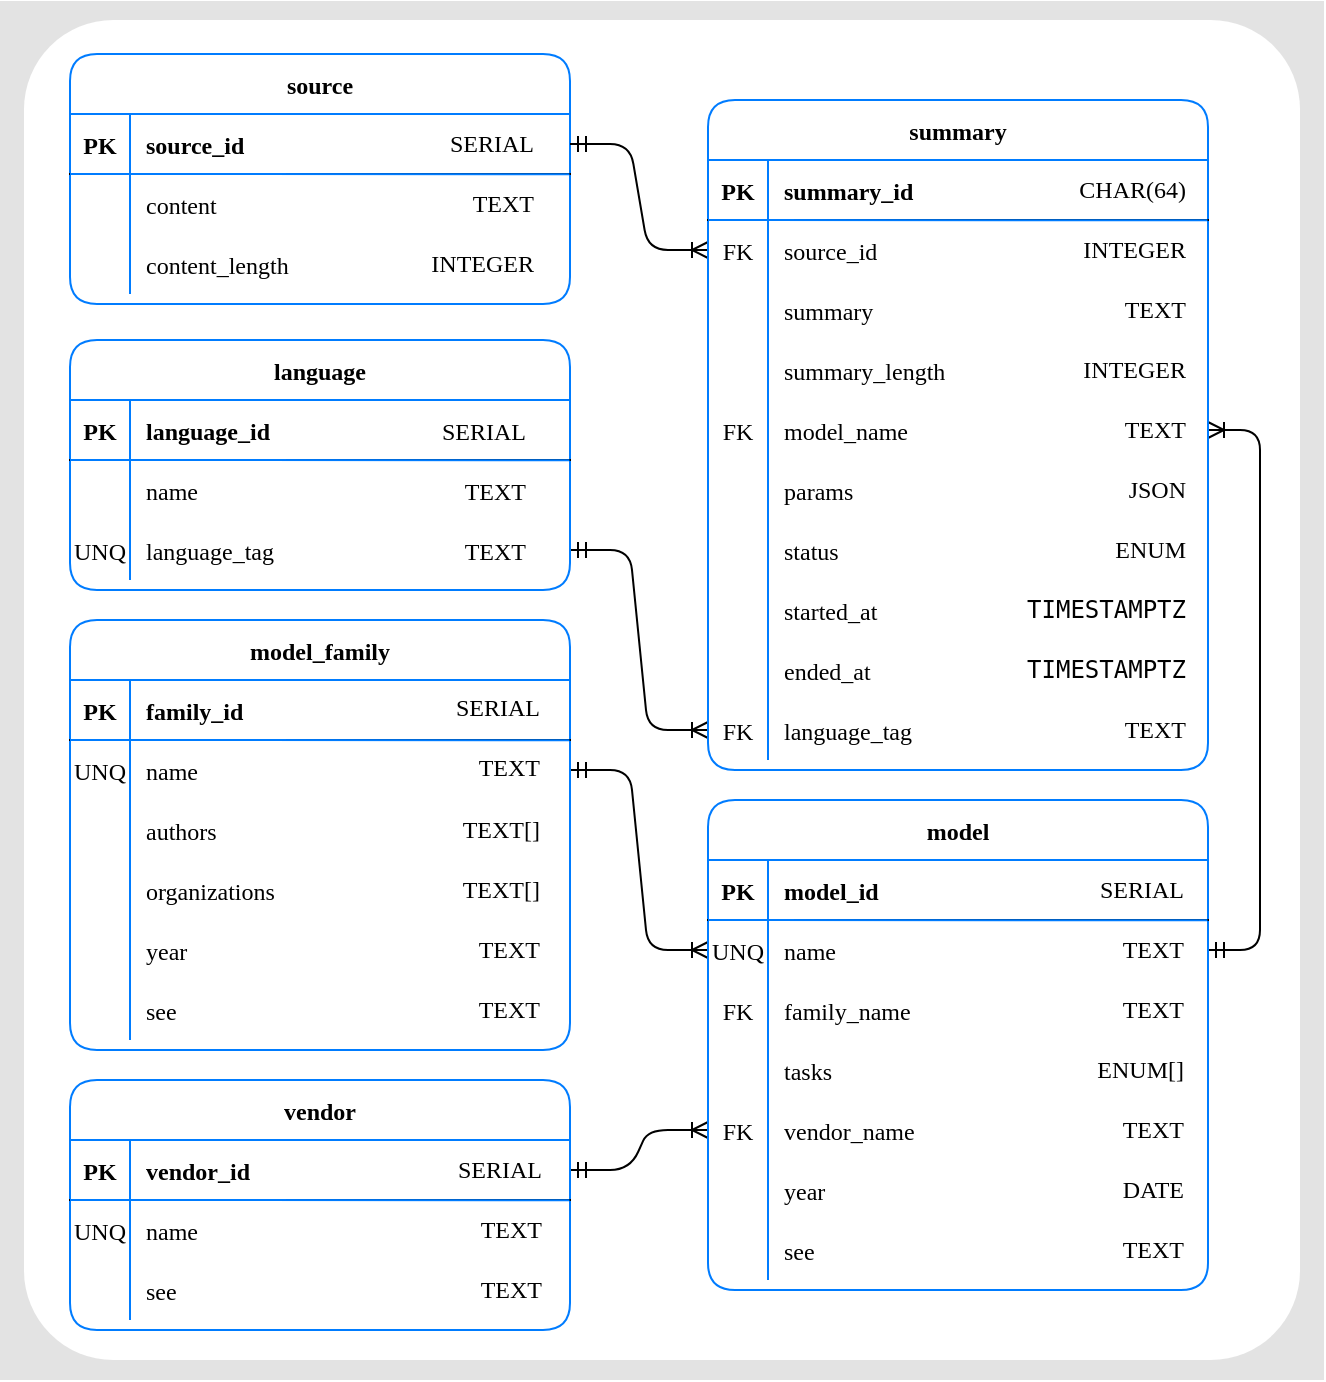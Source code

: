<mxfile version="14.3.0" type="device"><diagram id="sSG93D7uto76OwaaMZWj" name="Page-1"><mxGraphModel dx="2335" dy="807" grid="1" gridSize="10" guides="1" tooltips="1" connect="1" arrows="1" fold="1" page="1" pageScale="1" pageWidth="850" pageHeight="1100" math="0" shadow="0"><root><mxCell id="0"/><mxCell id="1" parent="0"/><mxCell id="pNtqYBr856-5O-cQKLpm-1" value="" style="rounded=0;whiteSpace=wrap;html=1;fontFamily=Ubuntu;fontSource=https%3A%2F%2Ffonts.googleapis.com%2Fcss%3Ffamily%3DUbuntu;fontSize=8;align=left;arcSize=0;strokeColor=none;labelBorderColor=none;shadow=0;fillColor=#E3E3E3;" vertex="1" parent="1"><mxGeometry x="-60" y="110.5" width="662" height="689.5" as="geometry"/></mxCell><mxCell id="pNtqYBr856-5O-cQKLpm-161" value="" style="rounded=1;whiteSpace=wrap;html=1;strokeColor=none;arcSize=7;" vertex="1" parent="1"><mxGeometry x="-48" y="120" width="638" height="670" as="geometry"/></mxCell><mxCell id="pNtqYBr856-5O-cQKLpm-3" value="" style="edgeStyle=entityRelationEdgeStyle;fontSize=12;html=1;endArrow=ERoneToMany;startArrow=ERmandOne;entryX=0;entryY=0.5;entryDx=0;entryDy=0;exitX=1;exitY=0.5;exitDx=0;exitDy=0;" edge="1" parent="1" source="pNtqYBr856-5O-cQKLpm-94" target="pNtqYBr856-5O-cQKLpm-62"><mxGeometry width="100" height="100" relative="1" as="geometry"><mxPoint x="890" y="184" as="sourcePoint"/><mxPoint x="916" y="279" as="targetPoint"/></mxGeometry></mxCell><mxCell id="pNtqYBr856-5O-cQKLpm-4" value="" style="edgeStyle=entityRelationEdgeStyle;fontSize=12;html=1;endArrow=ERoneToMany;startArrow=ERmandOne;exitX=1;exitY=0.5;exitDx=0;exitDy=0;entryX=0;entryY=0.5;entryDx=0;entryDy=0;" edge="1" parent="1" source="pNtqYBr856-5O-cQKLpm-42" target="pNtqYBr856-5O-cQKLpm-71"><mxGeometry width="100" height="100" relative="1" as="geometry"><mxPoint x="895" y="369" as="sourcePoint"/><mxPoint x="906" y="335" as="targetPoint"/></mxGeometry></mxCell><mxCell id="pNtqYBr856-5O-cQKLpm-5" value="" style="edgeStyle=orthogonalEdgeStyle;fontSize=12;html=1;endArrow=ERoneToMany;startArrow=ERmandOne;exitX=1;exitY=0.5;exitDx=0;exitDy=0;entryX=1;entryY=0.5;entryDx=0;entryDy=0;" edge="1" parent="1" source="pNtqYBr856-5O-cQKLpm-62" target="pNtqYBr856-5O-cQKLpm-131"><mxGeometry width="100" height="100" relative="1" as="geometry"><mxPoint x="566" y="219" as="sourcePoint"/><mxPoint x="660" y="310" as="targetPoint"/><Array as="points"><mxPoint x="570" y="585"/><mxPoint x="570" y="325"/></Array></mxGeometry></mxCell><mxCell id="pNtqYBr856-5O-cQKLpm-6" value="" style="edgeStyle=entityRelationEdgeStyle;fontSize=12;html=1;endArrow=ERoneToMany;startArrow=ERmandOne;exitX=1;exitY=0.5;exitDx=0;exitDy=0;entryX=0;entryY=0.5;entryDx=0;entryDy=0;" edge="1" parent="1" source="pNtqYBr856-5O-cQKLpm-32" target="pNtqYBr856-5O-cQKLpm-146"><mxGeometry width="100" height="100" relative="1" as="geometry"><mxPoint x="246" y="379" as="sourcePoint"/><mxPoint x="190" y="450" as="targetPoint"/></mxGeometry></mxCell><mxCell id="pNtqYBr856-5O-cQKLpm-8" value="source" style="shape=table;startSize=30;container=1;collapsible=1;childLayout=tableLayout;fixedRows=1;rowLines=0;fontStyle=1;align=center;resizeLast=1;fontFamily=Ubuntu;fontSource=https%3A%2F%2Ffonts.googleapis.com%2Fcss%3Ffamily%3DUbuntu;rounded=1;strokeColor=#007CFF;" vertex="1" parent="1"><mxGeometry x="-25" y="137" width="250" height="125" as="geometry"/></mxCell><mxCell id="pNtqYBr856-5O-cQKLpm-9" value="" style="shape=partialRectangle;collapsible=0;dropTarget=0;pointerEvents=0;fillColor=none;points=[[0,0.5],[1,0.5]];portConstraint=eastwest;top=0;left=0;right=0;bottom=1;fontFamily=Ubuntu;fontSource=https%3A%2F%2Ffonts.googleapis.com%2Fcss%3Ffamily%3DUbuntu;" vertex="1" parent="pNtqYBr856-5O-cQKLpm-8"><mxGeometry y="30" width="250" height="30" as="geometry"/></mxCell><mxCell id="pNtqYBr856-5O-cQKLpm-10" value="PK" style="shape=partialRectangle;overflow=hidden;connectable=0;fillColor=none;top=0;left=0;bottom=0;right=0;fontStyle=1;fontFamily=Ubuntu;fontSource=https%3A%2F%2Ffonts.googleapis.com%2Fcss%3Ffamily%3DUbuntu;" vertex="1" parent="pNtqYBr856-5O-cQKLpm-9"><mxGeometry width="30" height="30" as="geometry"/></mxCell><mxCell id="pNtqYBr856-5O-cQKLpm-11" value="source_id " style="shape=partialRectangle;overflow=hidden;connectable=0;fillColor=none;top=0;left=0;bottom=0;right=0;align=left;spacingLeft=6;fontStyle=1;fontFamily=Ubuntu;fontSource=https%3A%2F%2Ffonts.googleapis.com%2Fcss%3Ffamily%3DUbuntu;" vertex="1" parent="pNtqYBr856-5O-cQKLpm-9"><mxGeometry x="30" width="220" height="30" as="geometry"/></mxCell><mxCell id="pNtqYBr856-5O-cQKLpm-12" value="" style="shape=partialRectangle;collapsible=0;dropTarget=0;pointerEvents=0;fillColor=none;points=[[0,0.5],[1,0.5]];portConstraint=eastwest;top=0;left=0;right=0;bottom=0;fontFamily=Ubuntu;fontSource=https%3A%2F%2Ffonts.googleapis.com%2Fcss%3Ffamily%3DUbuntu;" vertex="1" parent="pNtqYBr856-5O-cQKLpm-8"><mxGeometry y="60" width="250" height="30" as="geometry"/></mxCell><mxCell id="pNtqYBr856-5O-cQKLpm-13" value="" style="shape=partialRectangle;overflow=hidden;connectable=0;fillColor=none;top=0;left=0;bottom=0;right=0;fontFamily=Ubuntu;fontSource=https%3A%2F%2Ffonts.googleapis.com%2Fcss%3Ffamily%3DUbuntu;" vertex="1" parent="pNtqYBr856-5O-cQKLpm-12"><mxGeometry width="30" height="30" as="geometry"/></mxCell><mxCell id="pNtqYBr856-5O-cQKLpm-14" value="content" style="shape=partialRectangle;overflow=hidden;connectable=0;fillColor=none;top=0;left=0;bottom=0;right=0;align=left;spacingLeft=6;fontFamily=Ubuntu;fontSource=https%3A%2F%2Ffonts.googleapis.com%2Fcss%3Ffamily%3DUbuntu;" vertex="1" parent="pNtqYBr856-5O-cQKLpm-12"><mxGeometry x="30" width="220" height="30" as="geometry"/></mxCell><mxCell id="pNtqYBr856-5O-cQKLpm-15" value="" style="shape=partialRectangle;collapsible=0;dropTarget=0;pointerEvents=0;fillColor=none;points=[[0,0.5],[1,0.5]];portConstraint=eastwest;top=0;left=0;right=0;bottom=0;fontFamily=Ubuntu;fontSource=https%3A%2F%2Ffonts.googleapis.com%2Fcss%3Ffamily%3DUbuntu;" vertex="1" parent="pNtqYBr856-5O-cQKLpm-8"><mxGeometry y="90" width="250" height="30" as="geometry"/></mxCell><mxCell id="pNtqYBr856-5O-cQKLpm-16" value="" style="shape=partialRectangle;overflow=hidden;connectable=0;fillColor=none;top=0;left=0;bottom=0;right=0;fontFamily=Ubuntu;fontSource=https%3A%2F%2Ffonts.googleapis.com%2Fcss%3Ffamily%3DUbuntu;" vertex="1" parent="pNtqYBr856-5O-cQKLpm-15"><mxGeometry width="30" height="30" as="geometry"/></mxCell><mxCell id="pNtqYBr856-5O-cQKLpm-17" value="content_length" style="shape=partialRectangle;overflow=hidden;connectable=0;fillColor=none;top=0;left=0;bottom=0;right=0;align=left;spacingLeft=6;fontFamily=Ubuntu;fontSource=https%3A%2F%2Ffonts.googleapis.com%2Fcss%3Ffamily%3DUbuntu;" vertex="1" parent="pNtqYBr856-5O-cQKLpm-15"><mxGeometry x="30" width="220" height="30" as="geometry"/></mxCell><mxCell id="pNtqYBr856-5O-cQKLpm-18" value="" style="edgeStyle=entityRelationEdgeStyle;fontSize=12;html=1;endArrow=ERoneToMany;startArrow=ERmandOne;entryX=0;entryY=0.5;entryDx=0;entryDy=0;" edge="1" parent="pNtqYBr856-5O-cQKLpm-8" target="pNtqYBr856-5O-cQKLpm-122"><mxGeometry width="100" height="100" relative="1" as="geometry"><mxPoint x="250" y="45" as="sourcePoint"/><mxPoint x="310" y="35" as="targetPoint"/></mxGeometry></mxCell><mxCell id="pNtqYBr856-5O-cQKLpm-19" value="" style="endArrow=none;html=1;exitX=0.999;exitY=0.005;exitDx=0;exitDy=0;exitPerimeter=0;strokeColor=#007CFF;" edge="1" parent="1"><mxGeometry x="-25" y="137" width="50" height="50" as="geometry"><mxPoint x="224.75" y="197.15" as="sourcePoint"/><mxPoint x="-25" y="197" as="targetPoint"/></mxGeometry></mxCell><mxCell id="pNtqYBr856-5O-cQKLpm-20" value="TEXT" style="text;html=1;strokeColor=none;fillColor=none;align=right;verticalAlign=middle;whiteSpace=wrap;rounded=0;fontFamily=Ubuntu;fontSource=https%3A%2F%2Ffonts.googleapis.com%2Fcss%3Ffamily%3DUbuntu;" vertex="1" parent="1"><mxGeometry x="144" y="197" width="65" height="30" as="geometry"/></mxCell><mxCell id="pNtqYBr856-5O-cQKLpm-21" value="INTEGER" style="text;html=1;strokeColor=none;fillColor=none;align=right;verticalAlign=middle;whiteSpace=wrap;rounded=0;fontFamily=Ubuntu;fontSource=https%3A%2F%2Ffonts.googleapis.com%2Fcss%3Ffamily%3DUbuntu;" vertex="1" parent="1"><mxGeometry x="144" y="227" width="65" height="30" as="geometry"/></mxCell><mxCell id="pNtqYBr856-5O-cQKLpm-22" value="&lt;div&gt;SERIAL&lt;/div&gt;" style="text;html=1;strokeColor=none;fillColor=none;align=right;verticalAlign=middle;whiteSpace=wrap;rounded=0;fontFamily=Ubuntu;fontSource=https%3A%2F%2Ffonts.googleapis.com%2Fcss%3Ffamily%3DUbuntu;" vertex="1" parent="1"><mxGeometry x="144" y="167" width="65" height="30" as="geometry"/></mxCell><mxCell id="pNtqYBr856-5O-cQKLpm-23" value="" style="group" vertex="1" connectable="0" parent="1"><mxGeometry x="-25" y="280" width="250" height="125" as="geometry"/></mxCell><mxCell id="pNtqYBr856-5O-cQKLpm-24" value="" style="rounded=1;whiteSpace=wrap;html=1;fillColor=#ffffff;gradientColor=none;arcSize=12;strokeColor=none;" vertex="1" parent="pNtqYBr856-5O-cQKLpm-23"><mxGeometry width="250" height="125" as="geometry"/></mxCell><mxCell id="pNtqYBr856-5O-cQKLpm-25" value="language" style="shape=table;startSize=30;container=1;collapsible=1;childLayout=tableLayout;fixedRows=1;rowLines=0;fontStyle=1;align=center;resizeLast=1;fontFamily=Ubuntu;fontSource=https%3A%2F%2Ffonts.googleapis.com%2Fcss%3Ffamily%3DUbuntu;rounded=1;strokeColor=#007CFF;" vertex="1" parent="pNtqYBr856-5O-cQKLpm-23"><mxGeometry width="250" height="125" as="geometry"/></mxCell><mxCell id="pNtqYBr856-5O-cQKLpm-26" value="" style="shape=partialRectangle;collapsible=0;dropTarget=0;pointerEvents=0;fillColor=none;points=[[0,0.5],[1,0.5]];portConstraint=eastwest;top=0;left=0;right=0;bottom=1;fontFamily=Ubuntu;fontSource=https%3A%2F%2Ffonts.googleapis.com%2Fcss%3Ffamily%3DUbuntu;" vertex="1" parent="pNtqYBr856-5O-cQKLpm-25"><mxGeometry y="30" width="250" height="30" as="geometry"/></mxCell><mxCell id="pNtqYBr856-5O-cQKLpm-27" value="PK" style="shape=partialRectangle;overflow=hidden;connectable=0;fillColor=none;top=0;left=0;bottom=0;right=0;fontStyle=1;fontFamily=Ubuntu;fontSource=https%3A%2F%2Ffonts.googleapis.com%2Fcss%3Ffamily%3DUbuntu;" vertex="1" parent="pNtqYBr856-5O-cQKLpm-26"><mxGeometry width="30" height="30" as="geometry"/></mxCell><mxCell id="pNtqYBr856-5O-cQKLpm-28" value="language_id " style="shape=partialRectangle;overflow=hidden;connectable=0;fillColor=none;top=0;left=0;bottom=0;right=0;align=left;spacingLeft=6;fontStyle=1;fontFamily=Ubuntu;fontSource=https%3A%2F%2Ffonts.googleapis.com%2Fcss%3Ffamily%3DUbuntu;" vertex="1" parent="pNtqYBr856-5O-cQKLpm-26"><mxGeometry x="30" width="220" height="30" as="geometry"/></mxCell><mxCell id="pNtqYBr856-5O-cQKLpm-29" value="" style="shape=partialRectangle;collapsible=0;dropTarget=0;pointerEvents=0;fillColor=none;points=[[0,0.5],[1,0.5]];portConstraint=eastwest;top=0;left=0;right=0;bottom=0;fontFamily=Ubuntu;fontSource=https%3A%2F%2Ffonts.googleapis.com%2Fcss%3Ffamily%3DUbuntu;" vertex="1" parent="pNtqYBr856-5O-cQKLpm-25"><mxGeometry y="60" width="250" height="30" as="geometry"/></mxCell><mxCell id="pNtqYBr856-5O-cQKLpm-30" value="" style="shape=partialRectangle;overflow=hidden;connectable=0;fillColor=none;top=0;left=0;bottom=0;right=0;fontFamily=Ubuntu;fontSource=https%3A%2F%2Ffonts.googleapis.com%2Fcss%3Ffamily%3DUbuntu;" vertex="1" parent="pNtqYBr856-5O-cQKLpm-29"><mxGeometry width="30" height="30" as="geometry"/></mxCell><mxCell id="pNtqYBr856-5O-cQKLpm-31" value="name" style="shape=partialRectangle;overflow=hidden;connectable=0;fillColor=none;top=0;left=0;bottom=0;right=0;align=left;spacingLeft=6;fontFamily=Ubuntu;fontSource=https%3A%2F%2Ffonts.googleapis.com%2Fcss%3Ffamily%3DUbuntu;" vertex="1" parent="pNtqYBr856-5O-cQKLpm-29"><mxGeometry x="30" width="220" height="30" as="geometry"/></mxCell><mxCell id="pNtqYBr856-5O-cQKLpm-32" value="" style="shape=partialRectangle;collapsible=0;dropTarget=0;pointerEvents=0;fillColor=none;points=[[0,0.5],[1,0.5]];portConstraint=eastwest;top=0;left=0;right=0;bottom=0;fontFamily=Ubuntu;fontSource=https%3A%2F%2Ffonts.googleapis.com%2Fcss%3Ffamily%3DUbuntu;" vertex="1" parent="pNtqYBr856-5O-cQKLpm-25"><mxGeometry y="90" width="250" height="30" as="geometry"/></mxCell><mxCell id="pNtqYBr856-5O-cQKLpm-33" value="UNQ" style="shape=partialRectangle;overflow=hidden;connectable=0;fillColor=none;top=0;left=0;bottom=0;right=0;fontFamily=Ubuntu;fontSource=https%3A%2F%2Ffonts.googleapis.com%2Fcss%3Ffamily%3DUbuntu;" vertex="1" parent="pNtqYBr856-5O-cQKLpm-32"><mxGeometry width="30" height="30" as="geometry"/></mxCell><mxCell id="pNtqYBr856-5O-cQKLpm-34" value="language_tag" style="shape=partialRectangle;overflow=hidden;connectable=0;fillColor=none;top=0;left=0;bottom=0;right=0;align=left;spacingLeft=6;fontFamily=Ubuntu;fontSource=https%3A%2F%2Ffonts.googleapis.com%2Fcss%3Ffamily%3DUbuntu;" vertex="1" parent="pNtqYBr856-5O-cQKLpm-32"><mxGeometry x="30" width="220" height="30" as="geometry"/></mxCell><mxCell id="pNtqYBr856-5O-cQKLpm-35" value="" style="endArrow=none;html=1;exitX=0.999;exitY=0.005;exitDx=0;exitDy=0;exitPerimeter=0;strokeColor=#007CFF;" edge="1" parent="pNtqYBr856-5O-cQKLpm-23"><mxGeometry width="50" height="50" as="geometry"><mxPoint x="249.75" y="60.15" as="sourcePoint"/><mxPoint y="60" as="targetPoint"/></mxGeometry></mxCell><mxCell id="pNtqYBr856-5O-cQKLpm-36" value="TEXT" style="text;html=1;strokeColor=none;fillColor=none;align=right;verticalAlign=middle;whiteSpace=wrap;rounded=0;fontFamily=Ubuntu;fontSource=https%3A%2F%2Ffonts.googleapis.com%2Fcss%3Ffamily%3DUbuntu;" vertex="1" parent="pNtqYBr856-5O-cQKLpm-23"><mxGeometry x="165" y="61" width="65" height="30" as="geometry"/></mxCell><mxCell id="pNtqYBr856-5O-cQKLpm-37" value="SERIAL" style="text;html=1;strokeColor=none;fillColor=none;align=right;verticalAlign=middle;whiteSpace=wrap;rounded=0;fontFamily=Ubuntu;fontSource=https%3A%2F%2Ffonts.googleapis.com%2Fcss%3Ffamily%3DUbuntu;" vertex="1" parent="pNtqYBr856-5O-cQKLpm-23"><mxGeometry x="165" y="31" width="65" height="30" as="geometry"/></mxCell><mxCell id="pNtqYBr856-5O-cQKLpm-38" value="&lt;div&gt;TEXT&lt;/div&gt;" style="text;html=1;strokeColor=none;fillColor=none;align=right;verticalAlign=middle;whiteSpace=wrap;rounded=0;fontFamily=Ubuntu;fontSource=https%3A%2F%2Ffonts.googleapis.com%2Fcss%3Ffamily%3DUbuntu;" vertex="1" parent="pNtqYBr856-5O-cQKLpm-23"><mxGeometry x="165" y="91" width="65" height="30" as="geometry"/></mxCell><mxCell id="pNtqYBr856-5O-cQKLpm-39" value="" style="group" vertex="1" connectable="0" parent="1"><mxGeometry x="-25" y="650" width="250" height="125" as="geometry"/></mxCell><mxCell id="pNtqYBr856-5O-cQKLpm-40" value="" style="rounded=1;whiteSpace=wrap;html=1;fillColor=#ffffff;gradientColor=none;arcSize=12;strokeColor=none;" vertex="1" parent="pNtqYBr856-5O-cQKLpm-39"><mxGeometry width="250" height="125" as="geometry"/></mxCell><mxCell id="pNtqYBr856-5O-cQKLpm-41" value="vendor" style="shape=table;startSize=30;container=1;collapsible=1;childLayout=tableLayout;fixedRows=1;rowLines=0;fontStyle=1;align=center;resizeLast=1;fontFamily=Ubuntu;fontSource=https%3A%2F%2Ffonts.googleapis.com%2Fcss%3Ffamily%3DUbuntu;rounded=1;strokeColor=#007CFF;" vertex="1" parent="pNtqYBr856-5O-cQKLpm-39"><mxGeometry width="250" height="125" as="geometry"/></mxCell><mxCell id="pNtqYBr856-5O-cQKLpm-42" value="" style="shape=partialRectangle;collapsible=0;dropTarget=0;pointerEvents=0;fillColor=none;points=[[0,0.5],[1,0.5]];portConstraint=eastwest;top=0;left=0;right=0;bottom=1;fontFamily=Ubuntu;fontSource=https%3A%2F%2Ffonts.googleapis.com%2Fcss%3Ffamily%3DUbuntu;" vertex="1" parent="pNtqYBr856-5O-cQKLpm-41"><mxGeometry y="30" width="250" height="30" as="geometry"/></mxCell><mxCell id="pNtqYBr856-5O-cQKLpm-43" value="PK" style="shape=partialRectangle;overflow=hidden;connectable=0;fillColor=none;top=0;left=0;bottom=0;right=0;fontStyle=1;fontFamily=Ubuntu;fontSource=https%3A%2F%2Ffonts.googleapis.com%2Fcss%3Ffamily%3DUbuntu;" vertex="1" parent="pNtqYBr856-5O-cQKLpm-42"><mxGeometry width="30" height="30" as="geometry"/></mxCell><mxCell id="pNtqYBr856-5O-cQKLpm-44" value="vendor_id" style="shape=partialRectangle;overflow=hidden;connectable=0;fillColor=none;top=0;left=0;bottom=0;right=0;align=left;spacingLeft=6;fontStyle=1;fontFamily=Ubuntu;fontSource=https%3A%2F%2Ffonts.googleapis.com%2Fcss%3Ffamily%3DUbuntu;" vertex="1" parent="pNtqYBr856-5O-cQKLpm-42"><mxGeometry x="30" width="220" height="30" as="geometry"/></mxCell><mxCell id="pNtqYBr856-5O-cQKLpm-45" value="" style="shape=partialRectangle;collapsible=0;dropTarget=0;pointerEvents=0;fillColor=none;points=[[0,0.5],[1,0.5]];portConstraint=eastwest;top=0;left=0;right=0;bottom=0;fontFamily=Ubuntu;fontSource=https%3A%2F%2Ffonts.googleapis.com%2Fcss%3Ffamily%3DUbuntu;" vertex="1" parent="pNtqYBr856-5O-cQKLpm-41"><mxGeometry y="60" width="250" height="30" as="geometry"/></mxCell><mxCell id="pNtqYBr856-5O-cQKLpm-46" value="UNQ" style="shape=partialRectangle;overflow=hidden;connectable=0;fillColor=none;top=0;left=0;bottom=0;right=0;fontFamily=Ubuntu;fontSource=https%3A%2F%2Ffonts.googleapis.com%2Fcss%3Ffamily%3DUbuntu;" vertex="1" parent="pNtqYBr856-5O-cQKLpm-45"><mxGeometry width="30" height="30" as="geometry"/></mxCell><mxCell id="pNtqYBr856-5O-cQKLpm-47" value="name" style="shape=partialRectangle;overflow=hidden;connectable=0;fillColor=none;top=0;left=0;bottom=0;right=0;align=left;spacingLeft=6;fontFamily=Ubuntu;fontSource=https%3A%2F%2Ffonts.googleapis.com%2Fcss%3Ffamily%3DUbuntu;" vertex="1" parent="pNtqYBr856-5O-cQKLpm-45"><mxGeometry x="30" width="220" height="30" as="geometry"/></mxCell><mxCell id="pNtqYBr856-5O-cQKLpm-48" value="" style="shape=partialRectangle;collapsible=0;dropTarget=0;pointerEvents=0;fillColor=none;points=[[0,0.5],[1,0.5]];portConstraint=eastwest;top=0;left=0;right=0;bottom=0;fontFamily=Ubuntu;fontSource=https%3A%2F%2Ffonts.googleapis.com%2Fcss%3Ffamily%3DUbuntu;" vertex="1" parent="pNtqYBr856-5O-cQKLpm-41"><mxGeometry y="90" width="250" height="30" as="geometry"/></mxCell><mxCell id="pNtqYBr856-5O-cQKLpm-49" value="" style="shape=partialRectangle;overflow=hidden;connectable=0;fillColor=none;top=0;left=0;bottom=0;right=0;fontFamily=Ubuntu;fontSource=https%3A%2F%2Ffonts.googleapis.com%2Fcss%3Ffamily%3DUbuntu;" vertex="1" parent="pNtqYBr856-5O-cQKLpm-48"><mxGeometry width="30" height="30" as="geometry"/></mxCell><mxCell id="pNtqYBr856-5O-cQKLpm-50" value="see" style="shape=partialRectangle;overflow=hidden;connectable=0;fillColor=none;top=0;left=0;bottom=0;right=0;align=left;spacingLeft=6;fontFamily=Ubuntu;fontSource=https%3A%2F%2Ffonts.googleapis.com%2Fcss%3Ffamily%3DUbuntu;" vertex="1" parent="pNtqYBr856-5O-cQKLpm-48"><mxGeometry x="30" width="220" height="30" as="geometry"/></mxCell><mxCell id="pNtqYBr856-5O-cQKLpm-51" value="TEXT" style="text;html=1;strokeColor=none;fillColor=none;align=right;verticalAlign=middle;whiteSpace=wrap;rounded=0;fontFamily=Ubuntu;fontSource=https%3A%2F%2Ffonts.googleapis.com%2Fcss%3Ffamily%3DUbuntu;" vertex="1" parent="pNtqYBr856-5O-cQKLpm-39"><mxGeometry x="173" y="60" width="65" height="30" as="geometry"/></mxCell><mxCell id="pNtqYBr856-5O-cQKLpm-52" value="SERIAL" style="text;html=1;strokeColor=none;fillColor=none;align=right;verticalAlign=middle;whiteSpace=wrap;rounded=0;fontFamily=Ubuntu;fontSource=https%3A%2F%2Ffonts.googleapis.com%2Fcss%3Ffamily%3DUbuntu;" vertex="1" parent="pNtqYBr856-5O-cQKLpm-39"><mxGeometry x="173" y="30" width="65" height="30" as="geometry"/></mxCell><mxCell id="pNtqYBr856-5O-cQKLpm-53" value="" style="endArrow=none;html=1;exitX=0.999;exitY=0.005;exitDx=0;exitDy=0;exitPerimeter=0;strokeColor=#007CFF;" edge="1" parent="pNtqYBr856-5O-cQKLpm-39"><mxGeometry width="50" height="50" as="geometry"><mxPoint x="249.75" y="60.15" as="sourcePoint"/><mxPoint y="60" as="targetPoint"/></mxGeometry></mxCell><mxCell id="pNtqYBr856-5O-cQKLpm-54" value="TEXT" style="text;html=1;strokeColor=none;fillColor=none;align=right;verticalAlign=middle;whiteSpace=wrap;rounded=0;fontFamily=Ubuntu;fontSource=https%3A%2F%2Ffonts.googleapis.com%2Fcss%3Ffamily%3DUbuntu;" vertex="1" parent="pNtqYBr856-5O-cQKLpm-39"><mxGeometry x="173" y="90" width="65" height="30" as="geometry"/></mxCell><mxCell id="pNtqYBr856-5O-cQKLpm-55" value="" style="group" vertex="1" connectable="0" parent="1"><mxGeometry x="294" y="510" width="250" height="245" as="geometry"/></mxCell><mxCell id="pNtqYBr856-5O-cQKLpm-56" value="" style="group" vertex="1" connectable="0" parent="pNtqYBr856-5O-cQKLpm-55"><mxGeometry width="250" height="245" as="geometry"/></mxCell><mxCell id="pNtqYBr856-5O-cQKLpm-57" value="" style="rounded=1;whiteSpace=wrap;html=1;fillColor=#ffffff;gradientColor=none;arcSize=6;strokeColor=none;" vertex="1" parent="pNtqYBr856-5O-cQKLpm-56"><mxGeometry width="250" height="245" as="geometry"/></mxCell><mxCell id="pNtqYBr856-5O-cQKLpm-58" value="model" style="shape=table;startSize=30;container=1;collapsible=1;childLayout=tableLayout;fixedRows=1;rowLines=0;fontStyle=1;align=center;resizeLast=1;fontFamily=Ubuntu;fontSource=https%3A%2F%2Ffonts.googleapis.com%2Fcss%3Ffamily%3DUbuntu;rounded=1;strokeColor=#007CFF;" vertex="1" parent="pNtqYBr856-5O-cQKLpm-56"><mxGeometry width="250" height="245" as="geometry"/></mxCell><mxCell id="pNtqYBr856-5O-cQKLpm-59" value="" style="shape=partialRectangle;collapsible=0;dropTarget=0;pointerEvents=0;fillColor=none;points=[[0,0.5],[1,0.5]];portConstraint=eastwest;top=0;left=0;right=0;bottom=1;fontFamily=Ubuntu;fontSource=https%3A%2F%2Ffonts.googleapis.com%2Fcss%3Ffamily%3DUbuntu;" vertex="1" parent="pNtqYBr856-5O-cQKLpm-58"><mxGeometry y="30" width="250" height="30" as="geometry"/></mxCell><mxCell id="pNtqYBr856-5O-cQKLpm-60" value="PK" style="shape=partialRectangle;overflow=hidden;connectable=0;fillColor=none;top=0;left=0;bottom=0;right=0;fontStyle=1;fontFamily=Ubuntu;fontSource=https%3A%2F%2Ffonts.googleapis.com%2Fcss%3Ffamily%3DUbuntu;" vertex="1" parent="pNtqYBr856-5O-cQKLpm-59"><mxGeometry width="30" height="30" as="geometry"/></mxCell><mxCell id="pNtqYBr856-5O-cQKLpm-61" value="model_id" style="shape=partialRectangle;overflow=hidden;connectable=0;fillColor=none;top=0;left=0;bottom=0;right=0;align=left;spacingLeft=6;fontStyle=1;fontFamily=Ubuntu;fontSource=https%3A%2F%2Ffonts.googleapis.com%2Fcss%3Ffamily%3DUbuntu;" vertex="1" parent="pNtqYBr856-5O-cQKLpm-59"><mxGeometry x="30" width="220" height="30" as="geometry"/></mxCell><mxCell id="pNtqYBr856-5O-cQKLpm-62" value="" style="shape=partialRectangle;collapsible=0;dropTarget=0;pointerEvents=0;fillColor=none;points=[[0,0.5],[1,0.5]];portConstraint=eastwest;top=0;left=0;right=0;bottom=0;fontFamily=Ubuntu;fontSource=https%3A%2F%2Ffonts.googleapis.com%2Fcss%3Ffamily%3DUbuntu;" vertex="1" parent="pNtqYBr856-5O-cQKLpm-58"><mxGeometry y="60" width="250" height="30" as="geometry"/></mxCell><mxCell id="pNtqYBr856-5O-cQKLpm-63" value="UNQ" style="shape=partialRectangle;overflow=hidden;connectable=0;fillColor=none;top=0;left=0;bottom=0;right=0;fontFamily=Ubuntu;fontSource=https%3A%2F%2Ffonts.googleapis.com%2Fcss%3Ffamily%3DUbuntu;" vertex="1" parent="pNtqYBr856-5O-cQKLpm-62"><mxGeometry width="30" height="30" as="geometry"/></mxCell><mxCell id="pNtqYBr856-5O-cQKLpm-64" value="name" style="shape=partialRectangle;overflow=hidden;connectable=0;fillColor=none;top=0;left=0;bottom=0;right=0;align=left;spacingLeft=6;fontFamily=Ubuntu;fontSource=https%3A%2F%2Ffonts.googleapis.com%2Fcss%3Ffamily%3DUbuntu;" vertex="1" parent="pNtqYBr856-5O-cQKLpm-62"><mxGeometry x="30" width="220" height="30" as="geometry"/></mxCell><mxCell id="pNtqYBr856-5O-cQKLpm-65" value="" style="shape=partialRectangle;collapsible=0;dropTarget=0;pointerEvents=0;fillColor=none;points=[[0,0.5],[1,0.5]];portConstraint=eastwest;top=0;left=0;right=0;bottom=0;fontFamily=Ubuntu;fontSource=https%3A%2F%2Ffonts.googleapis.com%2Fcss%3Ffamily%3DUbuntu;" vertex="1" parent="pNtqYBr856-5O-cQKLpm-58"><mxGeometry y="90" width="250" height="30" as="geometry"/></mxCell><mxCell id="pNtqYBr856-5O-cQKLpm-66" value="FK" style="shape=partialRectangle;overflow=hidden;connectable=0;fillColor=none;top=0;left=0;bottom=0;right=0;fontFamily=Ubuntu;fontSource=https%3A%2F%2Ffonts.googleapis.com%2Fcss%3Ffamily%3DUbuntu;" vertex="1" parent="pNtqYBr856-5O-cQKLpm-65"><mxGeometry width="30" height="30" as="geometry"/></mxCell><mxCell id="pNtqYBr856-5O-cQKLpm-67" value="family_name" style="shape=partialRectangle;overflow=hidden;connectable=0;fillColor=none;top=0;left=0;bottom=0;right=0;align=left;spacingLeft=6;fontFamily=Ubuntu;fontSource=https%3A%2F%2Ffonts.googleapis.com%2Fcss%3Ffamily%3DUbuntu;" vertex="1" parent="pNtqYBr856-5O-cQKLpm-65"><mxGeometry x="30" width="220" height="30" as="geometry"/></mxCell><mxCell id="pNtqYBr856-5O-cQKLpm-68" value="" style="shape=partialRectangle;collapsible=0;dropTarget=0;pointerEvents=0;fillColor=none;points=[[0,0.5],[1,0.5]];portConstraint=eastwest;top=0;left=0;right=0;bottom=0;fontFamily=Ubuntu;fontSource=https%3A%2F%2Ffonts.googleapis.com%2Fcss%3Ffamily%3DUbuntu;" vertex="1" parent="pNtqYBr856-5O-cQKLpm-58"><mxGeometry y="120" width="250" height="30" as="geometry"/></mxCell><mxCell id="pNtqYBr856-5O-cQKLpm-69" value="" style="shape=partialRectangle;overflow=hidden;connectable=0;fillColor=none;top=0;left=0;bottom=0;right=0;fontFamily=Ubuntu;fontSource=https%3A%2F%2Ffonts.googleapis.com%2Fcss%3Ffamily%3DUbuntu;" vertex="1" parent="pNtqYBr856-5O-cQKLpm-68"><mxGeometry width="30" height="30" as="geometry"/></mxCell><mxCell id="pNtqYBr856-5O-cQKLpm-70" value="tasks" style="shape=partialRectangle;overflow=hidden;connectable=0;fillColor=none;top=0;left=0;bottom=0;right=0;align=left;spacingLeft=6;fontFamily=Ubuntu;fontSource=https%3A%2F%2Ffonts.googleapis.com%2Fcss%3Ffamily%3DUbuntu;" vertex="1" parent="pNtqYBr856-5O-cQKLpm-68"><mxGeometry x="30" width="220" height="30" as="geometry"/></mxCell><mxCell id="pNtqYBr856-5O-cQKLpm-71" value="" style="shape=partialRectangle;collapsible=0;dropTarget=0;pointerEvents=0;fillColor=none;points=[[0,0.5],[1,0.5]];portConstraint=eastwest;top=0;left=0;right=0;bottom=0;fontFamily=Ubuntu;fontSource=https%3A%2F%2Ffonts.googleapis.com%2Fcss%3Ffamily%3DUbuntu;" vertex="1" parent="pNtqYBr856-5O-cQKLpm-58"><mxGeometry y="150" width="250" height="30" as="geometry"/></mxCell><mxCell id="pNtqYBr856-5O-cQKLpm-72" value="FK" style="shape=partialRectangle;overflow=hidden;connectable=0;fillColor=none;top=0;left=0;bottom=0;right=0;fontFamily=Ubuntu;fontSource=https%3A%2F%2Ffonts.googleapis.com%2Fcss%3Ffamily%3DUbuntu;" vertex="1" parent="pNtqYBr856-5O-cQKLpm-71"><mxGeometry width="30" height="30" as="geometry"/></mxCell><mxCell id="pNtqYBr856-5O-cQKLpm-73" value="vendor_name" style="shape=partialRectangle;overflow=hidden;connectable=0;fillColor=none;top=0;left=0;bottom=0;right=0;align=left;spacingLeft=6;fontFamily=Ubuntu;fontSource=https%3A%2F%2Ffonts.googleapis.com%2Fcss%3Ffamily%3DUbuntu;" vertex="1" parent="pNtqYBr856-5O-cQKLpm-71"><mxGeometry x="30" width="220" height="30" as="geometry"/></mxCell><mxCell id="pNtqYBr856-5O-cQKLpm-74" value="" style="shape=partialRectangle;collapsible=0;dropTarget=0;pointerEvents=0;fillColor=none;points=[[0,0.5],[1,0.5]];portConstraint=eastwest;top=0;left=0;right=0;bottom=0;fontFamily=Ubuntu;fontSource=https%3A%2F%2Ffonts.googleapis.com%2Fcss%3Ffamily%3DUbuntu;" vertex="1" parent="pNtqYBr856-5O-cQKLpm-58"><mxGeometry y="180" width="250" height="30" as="geometry"/></mxCell><mxCell id="pNtqYBr856-5O-cQKLpm-75" value="" style="shape=partialRectangle;overflow=hidden;connectable=0;fillColor=none;top=0;left=0;bottom=0;right=0;fontFamily=Ubuntu;fontSource=https%3A%2F%2Ffonts.googleapis.com%2Fcss%3Ffamily%3DUbuntu;" vertex="1" parent="pNtqYBr856-5O-cQKLpm-74"><mxGeometry width="30" height="30" as="geometry"/></mxCell><mxCell id="pNtqYBr856-5O-cQKLpm-76" value="year" style="shape=partialRectangle;overflow=hidden;connectable=0;fillColor=none;top=0;left=0;bottom=0;right=0;align=left;spacingLeft=6;fontFamily=Ubuntu;fontSource=https%3A%2F%2Ffonts.googleapis.com%2Fcss%3Ffamily%3DUbuntu;" vertex="1" parent="pNtqYBr856-5O-cQKLpm-74"><mxGeometry x="30" width="220" height="30" as="geometry"/></mxCell><mxCell id="pNtqYBr856-5O-cQKLpm-77" value="" style="shape=partialRectangle;collapsible=0;dropTarget=0;pointerEvents=0;fillColor=none;points=[[0,0.5],[1,0.5]];portConstraint=eastwest;top=0;left=0;right=0;bottom=0;fontFamily=Ubuntu;fontSource=https%3A%2F%2Ffonts.googleapis.com%2Fcss%3Ffamily%3DUbuntu;" vertex="1" parent="pNtqYBr856-5O-cQKLpm-58"><mxGeometry y="210" width="250" height="30" as="geometry"/></mxCell><mxCell id="pNtqYBr856-5O-cQKLpm-78" value="" style="shape=partialRectangle;overflow=hidden;connectable=0;fillColor=none;top=0;left=0;bottom=0;right=0;fontFamily=Ubuntu;fontSource=https%3A%2F%2Ffonts.googleapis.com%2Fcss%3Ffamily%3DUbuntu;" vertex="1" parent="pNtqYBr856-5O-cQKLpm-77"><mxGeometry width="30" height="30" as="geometry"/></mxCell><mxCell id="pNtqYBr856-5O-cQKLpm-79" value="see" style="shape=partialRectangle;overflow=hidden;connectable=0;fillColor=none;top=0;left=0;bottom=0;right=0;align=left;spacingLeft=6;fontFamily=Ubuntu;fontSource=https%3A%2F%2Ffonts.googleapis.com%2Fcss%3Ffamily%3DUbuntu;" vertex="1" parent="pNtqYBr856-5O-cQKLpm-77"><mxGeometry x="30" width="220" height="30" as="geometry"/></mxCell><mxCell id="pNtqYBr856-5O-cQKLpm-80" value="" style="endArrow=none;html=1;exitX=0.999;exitY=0.005;exitDx=0;exitDy=0;exitPerimeter=0;strokeColor=#007CFF;" edge="1" parent="pNtqYBr856-5O-cQKLpm-56"><mxGeometry width="50" height="50" as="geometry"><mxPoint x="249.75" y="60.15" as="sourcePoint"/><mxPoint y="60" as="targetPoint"/></mxGeometry></mxCell><mxCell id="pNtqYBr856-5O-cQKLpm-81" value="TEXT" style="text;html=1;strokeColor=none;fillColor=none;align=right;verticalAlign=middle;whiteSpace=wrap;rounded=0;fontFamily=Ubuntu;fontSource=https%3A%2F%2Ffonts.googleapis.com%2Fcss%3Ffamily%3DUbuntu;" vertex="1" parent="pNtqYBr856-5O-cQKLpm-55"><mxGeometry x="175" y="60" width="65" height="30" as="geometry"/></mxCell><mxCell id="pNtqYBr856-5O-cQKLpm-82" value="TEXT" style="text;html=1;strokeColor=none;fillColor=none;align=right;verticalAlign=middle;whiteSpace=wrap;rounded=0;fontFamily=Ubuntu;fontSource=https%3A%2F%2Ffonts.googleapis.com%2Fcss%3Ffamily%3DUbuntu;" vertex="1" parent="pNtqYBr856-5O-cQKLpm-55"><mxGeometry x="175" y="90" width="65" height="30" as="geometry"/></mxCell><mxCell id="pNtqYBr856-5O-cQKLpm-83" value="ENUM[]" style="text;html=1;strokeColor=none;fillColor=none;align=right;verticalAlign=middle;whiteSpace=wrap;rounded=0;fontFamily=Ubuntu;fontSource=https%3A%2F%2Ffonts.googleapis.com%2Fcss%3Ffamily%3DUbuntu;" vertex="1" parent="pNtqYBr856-5O-cQKLpm-55"><mxGeometry x="175" y="120" width="65" height="30" as="geometry"/></mxCell><mxCell id="pNtqYBr856-5O-cQKLpm-84" value="TEXT" style="text;html=1;strokeColor=none;fillColor=none;align=right;verticalAlign=middle;whiteSpace=wrap;rounded=0;fontFamily=Ubuntu;fontSource=https%3A%2F%2Ffonts.googleapis.com%2Fcss%3Ffamily%3DUbuntu;" vertex="1" parent="pNtqYBr856-5O-cQKLpm-55"><mxGeometry x="175" y="150" width="65" height="30" as="geometry"/></mxCell><mxCell id="pNtqYBr856-5O-cQKLpm-85" value="DATE" style="text;html=1;strokeColor=none;fillColor=none;align=right;verticalAlign=middle;whiteSpace=wrap;rounded=0;fontFamily=Ubuntu;fontSource=https%3A%2F%2Ffonts.googleapis.com%2Fcss%3Ffamily%3DUbuntu;" vertex="1" parent="pNtqYBr856-5O-cQKLpm-55"><mxGeometry x="175" y="180" width="65" height="30" as="geometry"/></mxCell><mxCell id="pNtqYBr856-5O-cQKLpm-86" value="TEXT" style="text;html=1;strokeColor=none;fillColor=none;align=right;verticalAlign=middle;whiteSpace=wrap;rounded=0;fontFamily=Ubuntu;fontSource=https%3A%2F%2Ffonts.googleapis.com%2Fcss%3Ffamily%3DUbuntu;" vertex="1" parent="pNtqYBr856-5O-cQKLpm-55"><mxGeometry x="175" y="210" width="65" height="30" as="geometry"/></mxCell><mxCell id="pNtqYBr856-5O-cQKLpm-87" value="SERIAL" style="text;html=1;strokeColor=none;fillColor=none;align=right;verticalAlign=middle;whiteSpace=wrap;rounded=0;fontFamily=Ubuntu;fontSource=https%3A%2F%2Ffonts.googleapis.com%2Fcss%3Ffamily%3DUbuntu;" vertex="1" parent="pNtqYBr856-5O-cQKLpm-55"><mxGeometry x="175" y="30" width="65" height="30" as="geometry"/></mxCell><mxCell id="pNtqYBr856-5O-cQKLpm-88" value="" style="group" vertex="1" connectable="0" parent="1"><mxGeometry x="-25" y="420" width="250" height="215" as="geometry"/></mxCell><mxCell id="pNtqYBr856-5O-cQKLpm-89" value="" style="rounded=1;whiteSpace=wrap;html=1;fillColor=#ffffff;gradientColor=none;arcSize=8;strokeColor=none;" vertex="1" parent="pNtqYBr856-5O-cQKLpm-88"><mxGeometry width="250" height="215" as="geometry"/></mxCell><mxCell id="pNtqYBr856-5O-cQKLpm-90" value="model_family" style="shape=table;startSize=30;container=1;collapsible=1;childLayout=tableLayout;fixedRows=1;rowLines=0;fontStyle=1;align=center;resizeLast=1;fontFamily=Ubuntu;fontSource=https%3A%2F%2Ffonts.googleapis.com%2Fcss%3Ffamily%3DUbuntu;rounded=1;strokeColor=#007CFF;" vertex="1" parent="pNtqYBr856-5O-cQKLpm-88"><mxGeometry width="250" height="215" as="geometry"/></mxCell><mxCell id="pNtqYBr856-5O-cQKLpm-91" value="" style="shape=partialRectangle;collapsible=0;dropTarget=0;pointerEvents=0;fillColor=none;points=[[0,0.5],[1,0.5]];portConstraint=eastwest;top=0;left=0;right=0;bottom=1;fontFamily=Ubuntu;fontSource=https%3A%2F%2Ffonts.googleapis.com%2Fcss%3Ffamily%3DUbuntu;" vertex="1" parent="pNtqYBr856-5O-cQKLpm-90"><mxGeometry y="30" width="250" height="30" as="geometry"/></mxCell><mxCell id="pNtqYBr856-5O-cQKLpm-92" value="PK" style="shape=partialRectangle;overflow=hidden;connectable=0;fillColor=none;top=0;left=0;bottom=0;right=0;fontStyle=1;fontFamily=Ubuntu;fontSource=https%3A%2F%2Ffonts.googleapis.com%2Fcss%3Ffamily%3DUbuntu;" vertex="1" parent="pNtqYBr856-5O-cQKLpm-91"><mxGeometry width="30" height="30" as="geometry"/></mxCell><mxCell id="pNtqYBr856-5O-cQKLpm-93" value="family_id " style="shape=partialRectangle;overflow=hidden;connectable=0;fillColor=none;top=0;left=0;bottom=0;right=0;align=left;spacingLeft=6;fontStyle=1;fontFamily=Ubuntu;fontSource=https%3A%2F%2Ffonts.googleapis.com%2Fcss%3Ffamily%3DUbuntu;" vertex="1" parent="pNtqYBr856-5O-cQKLpm-91"><mxGeometry x="30" width="220" height="30" as="geometry"/></mxCell><mxCell id="pNtqYBr856-5O-cQKLpm-94" value="" style="shape=partialRectangle;collapsible=0;dropTarget=0;pointerEvents=0;fillColor=none;points=[[0,0.5],[1,0.5]];portConstraint=eastwest;top=0;left=0;right=0;bottom=0;fontFamily=Ubuntu;fontSource=https%3A%2F%2Ffonts.googleapis.com%2Fcss%3Ffamily%3DUbuntu;" vertex="1" parent="pNtqYBr856-5O-cQKLpm-90"><mxGeometry y="60" width="250" height="30" as="geometry"/></mxCell><mxCell id="pNtqYBr856-5O-cQKLpm-95" value="UNQ" style="shape=partialRectangle;overflow=hidden;connectable=0;fillColor=none;top=0;left=0;bottom=0;right=0;fontFamily=Ubuntu;fontSource=https%3A%2F%2Ffonts.googleapis.com%2Fcss%3Ffamily%3DUbuntu;" vertex="1" parent="pNtqYBr856-5O-cQKLpm-94"><mxGeometry width="30" height="30" as="geometry"/></mxCell><mxCell id="pNtqYBr856-5O-cQKLpm-96" value="name" style="shape=partialRectangle;overflow=hidden;connectable=0;fillColor=none;top=0;left=0;bottom=0;right=0;align=left;spacingLeft=6;fontFamily=Ubuntu;fontSource=https%3A%2F%2Ffonts.googleapis.com%2Fcss%3Ffamily%3DUbuntu;" vertex="1" parent="pNtqYBr856-5O-cQKLpm-94"><mxGeometry x="30" width="220" height="30" as="geometry"/></mxCell><mxCell id="pNtqYBr856-5O-cQKLpm-97" value="" style="shape=partialRectangle;collapsible=0;dropTarget=0;pointerEvents=0;fillColor=none;points=[[0,0.5],[1,0.5]];portConstraint=eastwest;top=0;left=0;right=0;bottom=0;fontFamily=Ubuntu;fontSource=https%3A%2F%2Ffonts.googleapis.com%2Fcss%3Ffamily%3DUbuntu;" vertex="1" parent="pNtqYBr856-5O-cQKLpm-90"><mxGeometry y="90" width="250" height="30" as="geometry"/></mxCell><mxCell id="pNtqYBr856-5O-cQKLpm-98" value="" style="shape=partialRectangle;overflow=hidden;connectable=0;fillColor=none;top=0;left=0;bottom=0;right=0;fontFamily=Ubuntu;fontSource=https%3A%2F%2Ffonts.googleapis.com%2Fcss%3Ffamily%3DUbuntu;" vertex="1" parent="pNtqYBr856-5O-cQKLpm-97"><mxGeometry width="30" height="30" as="geometry"/></mxCell><mxCell id="pNtqYBr856-5O-cQKLpm-99" value="authors" style="shape=partialRectangle;overflow=hidden;connectable=0;fillColor=none;top=0;left=0;bottom=0;right=0;align=left;spacingLeft=6;fontFamily=Ubuntu;fontSource=https%3A%2F%2Ffonts.googleapis.com%2Fcss%3Ffamily%3DUbuntu;" vertex="1" parent="pNtqYBr856-5O-cQKLpm-97"><mxGeometry x="30" width="220" height="30" as="geometry"/></mxCell><mxCell id="pNtqYBr856-5O-cQKLpm-100" value="" style="shape=partialRectangle;collapsible=0;dropTarget=0;pointerEvents=0;fillColor=none;points=[[0,0.5],[1,0.5]];portConstraint=eastwest;top=0;left=0;right=0;bottom=0;fontFamily=Ubuntu;fontSource=https%3A%2F%2Ffonts.googleapis.com%2Fcss%3Ffamily%3DUbuntu;" vertex="1" parent="pNtqYBr856-5O-cQKLpm-90"><mxGeometry y="120" width="250" height="30" as="geometry"/></mxCell><mxCell id="pNtqYBr856-5O-cQKLpm-101" value="" style="shape=partialRectangle;overflow=hidden;connectable=0;fillColor=none;top=0;left=0;bottom=0;right=0;fontFamily=Ubuntu;fontSource=https%3A%2F%2Ffonts.googleapis.com%2Fcss%3Ffamily%3DUbuntu;" vertex="1" parent="pNtqYBr856-5O-cQKLpm-100"><mxGeometry width="30" height="30" as="geometry"/></mxCell><mxCell id="pNtqYBr856-5O-cQKLpm-102" value="organizations" style="shape=partialRectangle;overflow=hidden;connectable=0;fillColor=none;top=0;left=0;bottom=0;right=0;align=left;spacingLeft=6;fontFamily=Ubuntu;fontSource=https%3A%2F%2Ffonts.googleapis.com%2Fcss%3Ffamily%3DUbuntu;" vertex="1" parent="pNtqYBr856-5O-cQKLpm-100"><mxGeometry x="30" width="220" height="30" as="geometry"/></mxCell><mxCell id="pNtqYBr856-5O-cQKLpm-103" value="" style="shape=partialRectangle;collapsible=0;dropTarget=0;pointerEvents=0;fillColor=none;points=[[0,0.5],[1,0.5]];portConstraint=eastwest;top=0;left=0;right=0;bottom=0;fontFamily=Ubuntu;fontSource=https%3A%2F%2Ffonts.googleapis.com%2Fcss%3Ffamily%3DUbuntu;" vertex="1" parent="pNtqYBr856-5O-cQKLpm-90"><mxGeometry y="150" width="250" height="30" as="geometry"/></mxCell><mxCell id="pNtqYBr856-5O-cQKLpm-104" value="" style="shape=partialRectangle;overflow=hidden;connectable=0;fillColor=none;top=0;left=0;bottom=0;right=0;fontFamily=Ubuntu;fontSource=https%3A%2F%2Ffonts.googleapis.com%2Fcss%3Ffamily%3DUbuntu;" vertex="1" parent="pNtqYBr856-5O-cQKLpm-103"><mxGeometry width="30" height="30" as="geometry"/></mxCell><mxCell id="pNtqYBr856-5O-cQKLpm-105" value="year" style="shape=partialRectangle;overflow=hidden;connectable=0;fillColor=none;top=0;left=0;bottom=0;right=0;align=left;spacingLeft=6;fontFamily=Ubuntu;fontSource=https%3A%2F%2Ffonts.googleapis.com%2Fcss%3Ffamily%3DUbuntu;" vertex="1" parent="pNtqYBr856-5O-cQKLpm-103"><mxGeometry x="30" width="220" height="30" as="geometry"/></mxCell><mxCell id="pNtqYBr856-5O-cQKLpm-106" value="" style="shape=partialRectangle;collapsible=0;dropTarget=0;pointerEvents=0;fillColor=none;points=[[0,0.5],[1,0.5]];portConstraint=eastwest;top=0;left=0;right=0;bottom=0;fontFamily=Ubuntu;fontSource=https%3A%2F%2Ffonts.googleapis.com%2Fcss%3Ffamily%3DUbuntu;" vertex="1" parent="pNtqYBr856-5O-cQKLpm-90"><mxGeometry y="180" width="250" height="30" as="geometry"/></mxCell><mxCell id="pNtqYBr856-5O-cQKLpm-107" value="" style="shape=partialRectangle;overflow=hidden;connectable=0;fillColor=none;top=0;left=0;bottom=0;right=0;fontFamily=Ubuntu;fontSource=https%3A%2F%2Ffonts.googleapis.com%2Fcss%3Ffamily%3DUbuntu;" vertex="1" parent="pNtqYBr856-5O-cQKLpm-106"><mxGeometry width="30" height="30" as="geometry"/></mxCell><mxCell id="pNtqYBr856-5O-cQKLpm-108" value="see" style="shape=partialRectangle;overflow=hidden;connectable=0;fillColor=none;top=0;left=0;bottom=0;right=0;align=left;spacingLeft=6;fontFamily=Ubuntu;fontSource=https%3A%2F%2Ffonts.googleapis.com%2Fcss%3Ffamily%3DUbuntu;" vertex="1" parent="pNtqYBr856-5O-cQKLpm-106"><mxGeometry x="30" width="220" height="30" as="geometry"/></mxCell><mxCell id="pNtqYBr856-5O-cQKLpm-109" value="TEXT" style="text;html=1;strokeColor=none;fillColor=none;align=right;verticalAlign=middle;whiteSpace=wrap;rounded=0;fontFamily=Ubuntu;fontSource=https%3A%2F%2Ffonts.googleapis.com%2Fcss%3Ffamily%3DUbuntu;" vertex="1" parent="pNtqYBr856-5O-cQKLpm-88"><mxGeometry x="172" y="59" width="65" height="30" as="geometry"/></mxCell><mxCell id="pNtqYBr856-5O-cQKLpm-110" value="SERIAL" style="text;html=1;strokeColor=none;fillColor=none;align=right;verticalAlign=middle;whiteSpace=wrap;rounded=0;fontFamily=Ubuntu;fontSource=https%3A%2F%2Ffonts.googleapis.com%2Fcss%3Ffamily%3DUbuntu;" vertex="1" parent="pNtqYBr856-5O-cQKLpm-88"><mxGeometry x="172" y="29" width="65" height="30" as="geometry"/></mxCell><mxCell id="pNtqYBr856-5O-cQKLpm-111" value="" style="endArrow=none;html=1;exitX=0.999;exitY=0.005;exitDx=0;exitDy=0;exitPerimeter=0;strokeColor=#007CFF;" edge="1" parent="pNtqYBr856-5O-cQKLpm-88"><mxGeometry width="50" height="50" as="geometry"><mxPoint x="249.75" y="60.15" as="sourcePoint"/><mxPoint y="60" as="targetPoint"/></mxGeometry></mxCell><mxCell id="pNtqYBr856-5O-cQKLpm-112" value="TEXT[]" style="text;html=1;strokeColor=none;fillColor=none;align=right;verticalAlign=middle;whiteSpace=wrap;rounded=0;fontFamily=Ubuntu;fontSource=https%3A%2F%2Ffonts.googleapis.com%2Fcss%3Ffamily%3DUbuntu;" vertex="1" parent="pNtqYBr856-5O-cQKLpm-88"><mxGeometry x="172" y="120" width="65" height="30" as="geometry"/></mxCell><mxCell id="pNtqYBr856-5O-cQKLpm-113" value="TEXT" style="text;html=1;strokeColor=none;fillColor=none;align=right;verticalAlign=middle;whiteSpace=wrap;rounded=0;fontFamily=Ubuntu;fontSource=https%3A%2F%2Ffonts.googleapis.com%2Fcss%3Ffamily%3DUbuntu;" vertex="1" parent="pNtqYBr856-5O-cQKLpm-88"><mxGeometry x="172" y="150" width="65" height="30" as="geometry"/></mxCell><mxCell id="pNtqYBr856-5O-cQKLpm-114" value="TEXT[]" style="text;html=1;strokeColor=none;fillColor=none;align=right;verticalAlign=middle;whiteSpace=wrap;rounded=0;fontFamily=Ubuntu;fontSource=https%3A%2F%2Ffonts.googleapis.com%2Fcss%3Ffamily%3DUbuntu;" vertex="1" parent="pNtqYBr856-5O-cQKLpm-88"><mxGeometry x="172" y="90" width="65" height="30" as="geometry"/></mxCell><mxCell id="pNtqYBr856-5O-cQKLpm-115" value="TEXT" style="text;html=1;strokeColor=none;fillColor=none;align=right;verticalAlign=middle;whiteSpace=wrap;rounded=0;fontFamily=Ubuntu;fontSource=https%3A%2F%2Ffonts.googleapis.com%2Fcss%3Ffamily%3DUbuntu;" vertex="1" parent="pNtqYBr856-5O-cQKLpm-88"><mxGeometry x="172" y="180" width="65" height="30" as="geometry"/></mxCell><mxCell id="pNtqYBr856-5O-cQKLpm-116" value="" style="group;fontSize=16;" vertex="1" connectable="0" parent="1"><mxGeometry x="294" y="160" width="250" height="335" as="geometry"/></mxCell><mxCell id="pNtqYBr856-5O-cQKLpm-117" value="" style="rounded=1;whiteSpace=wrap;html=1;fillColor=#ffffff;gradientColor=none;arcSize=6;strokeColor=none;" vertex="1" parent="pNtqYBr856-5O-cQKLpm-116"><mxGeometry width="250" height="335" as="geometry"/></mxCell><mxCell id="pNtqYBr856-5O-cQKLpm-118" value="summary" style="shape=table;startSize=30;container=1;collapsible=1;childLayout=tableLayout;fixedRows=1;rowLines=0;fontStyle=1;align=center;resizeLast=1;fontFamily=Ubuntu;fontSource=https%3A%2F%2Ffonts.googleapis.com%2Fcss%3Ffamily%3DUbuntu;rounded=1;strokeColor=#007CFF;" vertex="1" parent="pNtqYBr856-5O-cQKLpm-116"><mxGeometry width="250" height="335" as="geometry"/></mxCell><mxCell id="pNtqYBr856-5O-cQKLpm-119" value="" style="shape=partialRectangle;collapsible=0;dropTarget=0;pointerEvents=0;fillColor=none;points=[[0,0.5],[1,0.5]];portConstraint=eastwest;top=0;left=0;right=0;bottom=1;fontFamily=Ubuntu;fontSource=https%3A%2F%2Ffonts.googleapis.com%2Fcss%3Ffamily%3DUbuntu;" vertex="1" parent="pNtqYBr856-5O-cQKLpm-118"><mxGeometry y="30" width="250" height="30" as="geometry"/></mxCell><mxCell id="pNtqYBr856-5O-cQKLpm-120" value="PK" style="shape=partialRectangle;overflow=hidden;connectable=0;fillColor=none;top=0;left=0;bottom=0;right=0;fontStyle=1;fontFamily=Ubuntu;fontSource=https%3A%2F%2Ffonts.googleapis.com%2Fcss%3Ffamily%3DUbuntu;" vertex="1" parent="pNtqYBr856-5O-cQKLpm-119"><mxGeometry width="30" height="30" as="geometry"/></mxCell><mxCell id="pNtqYBr856-5O-cQKLpm-121" value="summary_id " style="shape=partialRectangle;overflow=hidden;connectable=0;fillColor=none;top=0;left=0;bottom=0;right=0;align=left;spacingLeft=6;fontStyle=1;fontFamily=Ubuntu;fontSource=https%3A%2F%2Ffonts.googleapis.com%2Fcss%3Ffamily%3DUbuntu;" vertex="1" parent="pNtqYBr856-5O-cQKLpm-119"><mxGeometry x="30" width="220" height="30" as="geometry"/></mxCell><mxCell id="pNtqYBr856-5O-cQKLpm-122" value="" style="shape=partialRectangle;collapsible=0;dropTarget=0;pointerEvents=0;fillColor=none;points=[[0,0.5],[1,0.5]];portConstraint=eastwest;top=0;left=0;right=0;bottom=0;fontFamily=Ubuntu;fontSource=https%3A%2F%2Ffonts.googleapis.com%2Fcss%3Ffamily%3DUbuntu;" vertex="1" parent="pNtqYBr856-5O-cQKLpm-118"><mxGeometry y="60" width="250" height="30" as="geometry"/></mxCell><mxCell id="pNtqYBr856-5O-cQKLpm-123" value="FK" style="shape=partialRectangle;overflow=hidden;connectable=0;fillColor=none;top=0;left=0;bottom=0;right=0;fontFamily=Ubuntu;fontSource=https%3A%2F%2Ffonts.googleapis.com%2Fcss%3Ffamily%3DUbuntu;" vertex="1" parent="pNtqYBr856-5O-cQKLpm-122"><mxGeometry width="30" height="30" as="geometry"/></mxCell><mxCell id="pNtqYBr856-5O-cQKLpm-124" value="source_id" style="shape=partialRectangle;overflow=hidden;connectable=0;fillColor=none;top=0;left=0;bottom=0;right=0;align=left;spacingLeft=6;fontFamily=Ubuntu;fontSource=https%3A%2F%2Ffonts.googleapis.com%2Fcss%3Ffamily%3DUbuntu;" vertex="1" parent="pNtqYBr856-5O-cQKLpm-122"><mxGeometry x="30" width="220" height="30" as="geometry"/></mxCell><mxCell id="pNtqYBr856-5O-cQKLpm-125" value="" style="shape=partialRectangle;collapsible=0;dropTarget=0;pointerEvents=0;fillColor=none;points=[[0,0.5],[1,0.5]];portConstraint=eastwest;top=0;left=0;right=0;bottom=0;fontFamily=Ubuntu;fontSource=https%3A%2F%2Ffonts.googleapis.com%2Fcss%3Ffamily%3DUbuntu;" vertex="1" parent="pNtqYBr856-5O-cQKLpm-118"><mxGeometry y="90" width="250" height="30" as="geometry"/></mxCell><mxCell id="pNtqYBr856-5O-cQKLpm-126" value="" style="shape=partialRectangle;overflow=hidden;connectable=0;fillColor=none;top=0;left=0;bottom=0;right=0;fontFamily=Ubuntu;fontSource=https%3A%2F%2Ffonts.googleapis.com%2Fcss%3Ffamily%3DUbuntu;" vertex="1" parent="pNtqYBr856-5O-cQKLpm-125"><mxGeometry width="30" height="30" as="geometry"/></mxCell><mxCell id="pNtqYBr856-5O-cQKLpm-127" value="summary" style="shape=partialRectangle;overflow=hidden;connectable=0;fillColor=none;top=0;left=0;bottom=0;right=0;align=left;spacingLeft=6;fontFamily=Ubuntu;fontSource=https%3A%2F%2Ffonts.googleapis.com%2Fcss%3Ffamily%3DUbuntu;" vertex="1" parent="pNtqYBr856-5O-cQKLpm-125"><mxGeometry x="30" width="220" height="30" as="geometry"/></mxCell><mxCell id="pNtqYBr856-5O-cQKLpm-128" value="" style="shape=partialRectangle;collapsible=0;dropTarget=0;pointerEvents=0;fillColor=none;points=[[0,0.5],[1,0.5]];portConstraint=eastwest;top=0;left=0;right=0;bottom=0;fontFamily=Ubuntu;fontSource=https%3A%2F%2Ffonts.googleapis.com%2Fcss%3Ffamily%3DUbuntu;" vertex="1" parent="pNtqYBr856-5O-cQKLpm-118"><mxGeometry y="120" width="250" height="30" as="geometry"/></mxCell><mxCell id="pNtqYBr856-5O-cQKLpm-129" value="" style="shape=partialRectangle;overflow=hidden;connectable=0;fillColor=none;top=0;left=0;bottom=0;right=0;fontFamily=Ubuntu;fontSource=https%3A%2F%2Ffonts.googleapis.com%2Fcss%3Ffamily%3DUbuntu;" vertex="1" parent="pNtqYBr856-5O-cQKLpm-128"><mxGeometry width="30" height="30" as="geometry"/></mxCell><mxCell id="pNtqYBr856-5O-cQKLpm-130" value="summary_length" style="shape=partialRectangle;overflow=hidden;connectable=0;fillColor=none;top=0;left=0;bottom=0;right=0;align=left;spacingLeft=6;fontFamily=Ubuntu;fontSource=https%3A%2F%2Ffonts.googleapis.com%2Fcss%3Ffamily%3DUbuntu;" vertex="1" parent="pNtqYBr856-5O-cQKLpm-128"><mxGeometry x="30" width="220" height="30" as="geometry"/></mxCell><mxCell id="pNtqYBr856-5O-cQKLpm-131" value="" style="shape=partialRectangle;collapsible=0;dropTarget=0;pointerEvents=0;fillColor=none;points=[[0,0.5],[1,0.5]];portConstraint=eastwest;top=0;left=0;right=0;bottom=0;fontFamily=Ubuntu;fontSource=https%3A%2F%2Ffonts.googleapis.com%2Fcss%3Ffamily%3DUbuntu;" vertex="1" parent="pNtqYBr856-5O-cQKLpm-118"><mxGeometry y="150" width="250" height="30" as="geometry"/></mxCell><mxCell id="pNtqYBr856-5O-cQKLpm-132" value="FK" style="shape=partialRectangle;overflow=hidden;connectable=0;fillColor=none;top=0;left=0;bottom=0;right=0;fontFamily=Ubuntu;fontSource=https%3A%2F%2Ffonts.googleapis.com%2Fcss%3Ffamily%3DUbuntu;" vertex="1" parent="pNtqYBr856-5O-cQKLpm-131"><mxGeometry width="30" height="30" as="geometry"/></mxCell><mxCell id="pNtqYBr856-5O-cQKLpm-133" value="model_name" style="shape=partialRectangle;overflow=hidden;connectable=0;fillColor=none;top=0;left=0;bottom=0;right=0;align=left;spacingLeft=6;fontFamily=Ubuntu;fontSource=https%3A%2F%2Ffonts.googleapis.com%2Fcss%3Ffamily%3DUbuntu;" vertex="1" parent="pNtqYBr856-5O-cQKLpm-131"><mxGeometry x="30" width="220" height="30" as="geometry"/></mxCell><mxCell id="pNtqYBr856-5O-cQKLpm-134" value="" style="shape=partialRectangle;collapsible=0;dropTarget=0;pointerEvents=0;fillColor=none;points=[[0,0.5],[1,0.5]];portConstraint=eastwest;top=0;left=0;right=0;bottom=0;fontFamily=Ubuntu;fontSource=https%3A%2F%2Ffonts.googleapis.com%2Fcss%3Ffamily%3DUbuntu;" vertex="1" parent="pNtqYBr856-5O-cQKLpm-118"><mxGeometry y="180" width="250" height="30" as="geometry"/></mxCell><mxCell id="pNtqYBr856-5O-cQKLpm-135" value="" style="shape=partialRectangle;overflow=hidden;connectable=0;fillColor=none;top=0;left=0;bottom=0;right=0;fontFamily=Ubuntu;fontSource=https%3A%2F%2Ffonts.googleapis.com%2Fcss%3Ffamily%3DUbuntu;" vertex="1" parent="pNtqYBr856-5O-cQKLpm-134"><mxGeometry width="30" height="30" as="geometry"/></mxCell><mxCell id="pNtqYBr856-5O-cQKLpm-136" value="params" style="shape=partialRectangle;overflow=hidden;connectable=0;fillColor=none;top=0;left=0;bottom=0;right=0;align=left;spacingLeft=6;fontFamily=Ubuntu;fontSource=https%3A%2F%2Ffonts.googleapis.com%2Fcss%3Ffamily%3DUbuntu;" vertex="1" parent="pNtqYBr856-5O-cQKLpm-134"><mxGeometry x="30" width="220" height="30" as="geometry"/></mxCell><mxCell id="pNtqYBr856-5O-cQKLpm-137" value="" style="shape=partialRectangle;collapsible=0;dropTarget=0;pointerEvents=0;fillColor=none;points=[[0,0.5],[1,0.5]];portConstraint=eastwest;top=0;left=0;right=0;bottom=0;fontFamily=Ubuntu;fontSource=https%3A%2F%2Ffonts.googleapis.com%2Fcss%3Ffamily%3DUbuntu;" vertex="1" parent="pNtqYBr856-5O-cQKLpm-118"><mxGeometry y="210" width="250" height="30" as="geometry"/></mxCell><mxCell id="pNtqYBr856-5O-cQKLpm-138" value="" style="shape=partialRectangle;overflow=hidden;connectable=0;fillColor=none;top=0;left=0;bottom=0;right=0;fontFamily=Ubuntu;fontSource=https%3A%2F%2Ffonts.googleapis.com%2Fcss%3Ffamily%3DUbuntu;" vertex="1" parent="pNtqYBr856-5O-cQKLpm-137"><mxGeometry width="30" height="30" as="geometry"/></mxCell><mxCell id="pNtqYBr856-5O-cQKLpm-139" value="status" style="shape=partialRectangle;overflow=hidden;connectable=0;fillColor=none;top=0;left=0;bottom=0;right=0;align=left;spacingLeft=6;fontFamily=Ubuntu;fontSource=https%3A%2F%2Ffonts.googleapis.com%2Fcss%3Ffamily%3DUbuntu;" vertex="1" parent="pNtqYBr856-5O-cQKLpm-137"><mxGeometry x="30" width="220" height="30" as="geometry"/></mxCell><mxCell id="pNtqYBr856-5O-cQKLpm-140" value="" style="shape=partialRectangle;collapsible=0;dropTarget=0;pointerEvents=0;fillColor=none;points=[[0,0.5],[1,0.5]];portConstraint=eastwest;top=0;left=0;right=0;bottom=0;fontFamily=Ubuntu;fontSource=https%3A%2F%2Ffonts.googleapis.com%2Fcss%3Ffamily%3DUbuntu;" vertex="1" parent="pNtqYBr856-5O-cQKLpm-118"><mxGeometry y="240" width="250" height="30" as="geometry"/></mxCell><mxCell id="pNtqYBr856-5O-cQKLpm-141" value="" style="shape=partialRectangle;overflow=hidden;connectable=0;fillColor=none;top=0;left=0;bottom=0;right=0;fontFamily=Ubuntu;fontSource=https%3A%2F%2Ffonts.googleapis.com%2Fcss%3Ffamily%3DUbuntu;" vertex="1" parent="pNtqYBr856-5O-cQKLpm-140"><mxGeometry width="30" height="30" as="geometry"/></mxCell><mxCell id="pNtqYBr856-5O-cQKLpm-142" value="started_at" style="shape=partialRectangle;overflow=hidden;connectable=0;fillColor=none;top=0;left=0;bottom=0;right=0;align=left;spacingLeft=6;fontFamily=Ubuntu;fontSource=https%3A%2F%2Ffonts.googleapis.com%2Fcss%3Ffamily%3DUbuntu;" vertex="1" parent="pNtqYBr856-5O-cQKLpm-140"><mxGeometry x="30" width="220" height="30" as="geometry"/></mxCell><mxCell id="pNtqYBr856-5O-cQKLpm-143" value="" style="shape=partialRectangle;collapsible=0;dropTarget=0;pointerEvents=0;fillColor=none;points=[[0,0.5],[1,0.5]];portConstraint=eastwest;top=0;left=0;right=0;bottom=0;fontFamily=Ubuntu;fontSource=https%3A%2F%2Ffonts.googleapis.com%2Fcss%3Ffamily%3DUbuntu;" vertex="1" parent="pNtqYBr856-5O-cQKLpm-118"><mxGeometry y="270" width="250" height="30" as="geometry"/></mxCell><mxCell id="pNtqYBr856-5O-cQKLpm-144" value="" style="shape=partialRectangle;overflow=hidden;connectable=0;fillColor=none;top=0;left=0;bottom=0;right=0;fontFamily=Ubuntu;fontSource=https%3A%2F%2Ffonts.googleapis.com%2Fcss%3Ffamily%3DUbuntu;" vertex="1" parent="pNtqYBr856-5O-cQKLpm-143"><mxGeometry width="30" height="30" as="geometry"/></mxCell><mxCell id="pNtqYBr856-5O-cQKLpm-145" value="ended_at" style="shape=partialRectangle;overflow=hidden;connectable=0;fillColor=none;top=0;left=0;bottom=0;right=0;align=left;spacingLeft=6;fontFamily=Ubuntu;fontSource=https%3A%2F%2Ffonts.googleapis.com%2Fcss%3Ffamily%3DUbuntu;" vertex="1" parent="pNtqYBr856-5O-cQKLpm-143"><mxGeometry x="30" width="220" height="30" as="geometry"/></mxCell><mxCell id="pNtqYBr856-5O-cQKLpm-146" value="" style="shape=partialRectangle;collapsible=0;dropTarget=0;pointerEvents=0;fillColor=none;points=[[0,0.5],[1,0.5]];portConstraint=eastwest;top=0;left=0;right=0;bottom=0;fontFamily=Ubuntu;fontSource=https%3A%2F%2Ffonts.googleapis.com%2Fcss%3Ffamily%3DUbuntu;" vertex="1" parent="pNtqYBr856-5O-cQKLpm-118"><mxGeometry y="300" width="250" height="30" as="geometry"/></mxCell><mxCell id="pNtqYBr856-5O-cQKLpm-147" value="FK" style="shape=partialRectangle;overflow=hidden;connectable=0;fillColor=none;top=0;left=0;bottom=0;right=0;fontFamily=Ubuntu;fontSource=https%3A%2F%2Ffonts.googleapis.com%2Fcss%3Ffamily%3DUbuntu;" vertex="1" parent="pNtqYBr856-5O-cQKLpm-146"><mxGeometry width="30" height="30" as="geometry"/></mxCell><mxCell id="pNtqYBr856-5O-cQKLpm-148" value="language_tag" style="shape=partialRectangle;overflow=hidden;connectable=0;fillColor=none;top=0;left=0;bottom=0;right=0;align=left;spacingLeft=6;fontFamily=Ubuntu;fontSource=https%3A%2F%2Ffonts.googleapis.com%2Fcss%3Ffamily%3DUbuntu;" vertex="1" parent="pNtqYBr856-5O-cQKLpm-146"><mxGeometry x="30" width="220" height="30" as="geometry"/></mxCell><mxCell id="pNtqYBr856-5O-cQKLpm-149" value="" style="endArrow=none;html=1;exitX=0.999;exitY=0.005;exitDx=0;exitDy=0;exitPerimeter=0;strokeColor=#007CFF;" edge="1" parent="pNtqYBr856-5O-cQKLpm-116"><mxGeometry width="50" height="50" as="geometry"><mxPoint x="249.75" y="60.15" as="sourcePoint"/><mxPoint y="60" as="targetPoint"/></mxGeometry></mxCell><mxCell id="pNtqYBr856-5O-cQKLpm-150" value="INTEGER" style="text;html=1;strokeColor=none;fillColor=none;align=right;verticalAlign=middle;whiteSpace=wrap;rounded=0;fontFamily=Ubuntu;fontSource=https%3A%2F%2Ffonts.googleapis.com%2Fcss%3Ffamily%3DUbuntu;" vertex="1" parent="pNtqYBr856-5O-cQKLpm-116"><mxGeometry x="176" y="60" width="65" height="30" as="geometry"/></mxCell><mxCell id="pNtqYBr856-5O-cQKLpm-151" value="&lt;div&gt;TEXT&lt;/div&gt;" style="text;html=1;strokeColor=none;fillColor=none;align=right;verticalAlign=middle;whiteSpace=wrap;rounded=0;fontFamily=Ubuntu;fontSource=https%3A%2F%2Ffonts.googleapis.com%2Fcss%3Ffamily%3DUbuntu;" vertex="1" parent="pNtqYBr856-5O-cQKLpm-116"><mxGeometry x="176" y="90" width="65" height="30" as="geometry"/></mxCell><mxCell id="pNtqYBr856-5O-cQKLpm-152" value="INTEGER " style="text;html=1;strokeColor=none;fillColor=none;align=right;verticalAlign=middle;whiteSpace=wrap;rounded=0;fontFamily=Ubuntu;fontSource=https%3A%2F%2Ffonts.googleapis.com%2Fcss%3Ffamily%3DUbuntu;" vertex="1" parent="pNtqYBr856-5O-cQKLpm-116"><mxGeometry x="176" y="120" width="65" height="30" as="geometry"/></mxCell><mxCell id="pNtqYBr856-5O-cQKLpm-153" value="TEXT" style="text;html=1;strokeColor=none;fillColor=none;align=right;verticalAlign=middle;whiteSpace=wrap;rounded=0;fontFamily=Ubuntu;fontSource=https%3A%2F%2Ffonts.googleapis.com%2Fcss%3Ffamily%3DUbuntu;" vertex="1" parent="pNtqYBr856-5O-cQKLpm-116"><mxGeometry x="176" y="150" width="65" height="30" as="geometry"/></mxCell><mxCell id="pNtqYBr856-5O-cQKLpm-154" value="JSON" style="text;html=1;strokeColor=none;fillColor=none;align=right;verticalAlign=middle;whiteSpace=wrap;rounded=0;fontFamily=Ubuntu;fontSource=https%3A%2F%2Ffonts.googleapis.com%2Fcss%3Ffamily%3DUbuntu;" vertex="1" parent="pNtqYBr856-5O-cQKLpm-116"><mxGeometry x="176" y="180" width="65" height="30" as="geometry"/></mxCell><mxCell id="pNtqYBr856-5O-cQKLpm-155" value="ENUM" style="text;html=1;strokeColor=none;fillColor=none;align=right;verticalAlign=middle;whiteSpace=wrap;rounded=0;fontFamily=Ubuntu;fontSource=https%3A%2F%2Ffonts.googleapis.com%2Fcss%3Ffamily%3DUbuntu;" vertex="1" parent="pNtqYBr856-5O-cQKLpm-116"><mxGeometry x="176" y="210" width="65" height="30" as="geometry"/></mxCell><mxCell id="pNtqYBr856-5O-cQKLpm-156" value="&lt;pre class=&quot;wp-block-code&quot;&gt;&lt;code class=&quot;hljs language-sql&quot;&gt;TIMESTAMPTZ&lt;/code&gt;&lt;/pre&gt;" style="text;html=1;strokeColor=none;fillColor=none;align=right;verticalAlign=middle;whiteSpace=wrap;rounded=0;fontFamily=Ubuntu;fontSource=https%3A%2F%2Ffonts.googleapis.com%2Fcss%3Ffamily%3DUbuntu;" vertex="1" parent="pNtqYBr856-5O-cQKLpm-116"><mxGeometry x="151" y="240" width="90" height="30" as="geometry"/></mxCell><mxCell id="pNtqYBr856-5O-cQKLpm-157" value="TEXT" style="text;html=1;strokeColor=none;fillColor=none;align=right;verticalAlign=middle;whiteSpace=wrap;rounded=0;fontFamily=Ubuntu;fontSource=https%3A%2F%2Ffonts.googleapis.com%2Fcss%3Ffamily%3DUbuntu;" vertex="1" parent="pNtqYBr856-5O-cQKLpm-116"><mxGeometry x="176" y="300" width="65" height="30" as="geometry"/></mxCell><mxCell id="pNtqYBr856-5O-cQKLpm-158" value="&lt;pre class=&quot;wp-block-code&quot;&gt;&lt;code class=&quot;hljs language-sql&quot;&gt;TIMESTAMPTZ&lt;/code&gt;&lt;/pre&gt;" style="text;html=1;strokeColor=none;fillColor=none;align=right;verticalAlign=middle;whiteSpace=wrap;rounded=0;fontFamily=Ubuntu;fontSource=https%3A%2F%2Ffonts.googleapis.com%2Fcss%3Ffamily%3DUbuntu;" vertex="1" parent="pNtqYBr856-5O-cQKLpm-116"><mxGeometry x="151" y="270" width="90" height="30" as="geometry"/></mxCell><mxCell id="pNtqYBr856-5O-cQKLpm-159" value="&lt;div&gt;CHAR(64)&lt;/div&gt;" style="text;html=1;strokeColor=none;fillColor=none;align=right;verticalAlign=middle;whiteSpace=wrap;rounded=0;fontFamily=Ubuntu;fontSource=https%3A%2F%2Ffonts.googleapis.com%2Fcss%3Ffamily%3DUbuntu;" vertex="1" parent="pNtqYBr856-5O-cQKLpm-116"><mxGeometry x="176" y="30" width="65" height="30" as="geometry"/></mxCell></root></mxGraphModel></diagram></mxfile>